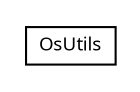 #!/usr/local/bin/dot
#
# Class diagram 
# Generated by UMLGraph version R5_6-24-gf6e263 (http://www.umlgraph.org/)
#

digraph G {
	edge [fontname="Trebuchet MS",fontsize=10,labelfontname="Trebuchet MS",labelfontsize=10];
	node [fontname="Trebuchet MS",fontsize=10,shape=plaintext];
	nodesep=0.25;
	ranksep=0.5;
	// org.maxur.perfmodel.backend.utils.OsUtils
	c69 [label=<<table title="org.maxur.perfmodel.backend.utils.OsUtils" border="0" cellborder="1" cellspacing="0" cellpadding="2" port="p" href="./OsUtils.html">
		<tr><td><table border="0" cellspacing="0" cellpadding="1">
<tr><td align="center" balign="center"><font face="Trebuchet MS"> OsUtils </font></td></tr>
		</table></td></tr>
		</table>>, URL="./OsUtils.html", fontname="Trebuchet MS", fontcolor="black", fontsize=9.0];
}

